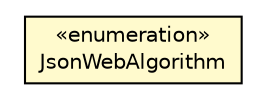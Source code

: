 #!/usr/local/bin/dot
#
# Class diagram 
# Generated by UMLGraph version R5_6-24-gf6e263 (http://www.umlgraph.org/)
#

digraph G {
	edge [fontname="Helvetica",fontsize=10,labelfontname="Helvetica",labelfontsize=10];
	node [fontname="Helvetica",fontsize=10,shape=plaintext];
	nodesep=0.25;
	ranksep=0.5;
	// net.trajano.auth.internal.JsonWebAlgorithm
	c187 [label=<<table title="net.trajano.auth.internal.JsonWebAlgorithm" border="0" cellborder="1" cellspacing="0" cellpadding="2" port="p" bgcolor="lemonChiffon" href="./JsonWebAlgorithm.html">
		<tr><td><table border="0" cellspacing="0" cellpadding="1">
<tr><td align="center" balign="center"> &#171;enumeration&#187; </td></tr>
<tr><td align="center" balign="center"> JsonWebAlgorithm </td></tr>
		</table></td></tr>
		</table>>, URL="./JsonWebAlgorithm.html", fontname="Helvetica", fontcolor="black", fontsize=10.0];
}

